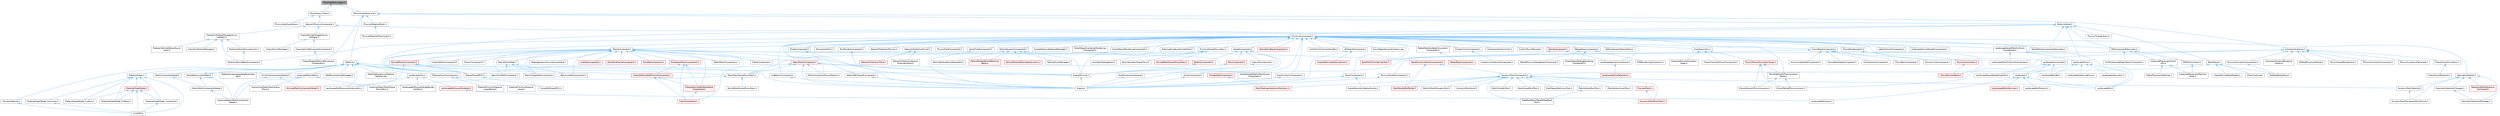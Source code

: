 digraph "PhysInterface_Chaos.h"
{
 // INTERACTIVE_SVG=YES
 // LATEX_PDF_SIZE
  bgcolor="transparent";
  edge [fontname=Helvetica,fontsize=10,labelfontname=Helvetica,labelfontsize=10];
  node [fontname=Helvetica,fontsize=10,shape=box,height=0.2,width=0.4];
  Node1 [id="Node000001",label="PhysInterface_Chaos.h",height=0.2,width=0.4,color="gray40", fillcolor="grey60", style="filled", fontcolor="black",tooltip=" "];
  Node1 -> Node2 [id="edge1_Node000001_Node000002",dir="back",color="steelblue1",style="solid",tooltip=" "];
  Node2 [id="Node000002",label="PhysScene_Chaos.h",height=0.2,width=0.4,color="grey40", fillcolor="white", style="filled",URL="$d7/dc5/PhysScene__Chaos_8h.html",tooltip=" "];
  Node2 -> Node3 [id="edge2_Node000002_Node000003",dir="back",color="steelblue1",style="solid",tooltip=" "];
  Node3 [id="Node000003",label="NetworkPhysicsComponent.h",height=0.2,width=0.4,color="grey40", fillcolor="white", style="filled",URL="$d5/dcb/NetworkPhysicsComponent_8h.html",tooltip=" "];
  Node3 -> Node4 [id="edge3_Node000003_Node000004",dir="back",color="steelblue1",style="solid",tooltip=" "];
  Node4 [id="Node000004",label="ChaosSimModuleManagerAsync\lCallback.h",height=0.2,width=0.4,color="grey40", fillcolor="white", style="filled",URL="$d7/dd0/ChaosSimModuleManagerAsyncCallback_8h.html",tooltip=" "];
  Node4 -> Node5 [id="edge4_Node000004_Node000005",dir="back",color="steelblue1",style="solid",tooltip=" "];
  Node5 [id="Node000005",label="ChaosSimModuleManager.h",height=0.2,width=0.4,color="grey40", fillcolor="white", style="filled",URL="$d7/dd1/ChaosSimModuleManager_8h.html",tooltip=" "];
  Node4 -> Node6 [id="edge5_Node000004_Node000006",dir="back",color="steelblue1",style="solid",tooltip=" "];
  Node6 [id="Node000006",label="ModularVehicleBaseComponent.h",height=0.2,width=0.4,color="grey40", fillcolor="white", style="filled",URL="$d3/dc7/ModularVehicleBaseComponent_8h.html",tooltip=" "];
  Node4 -> Node7 [id="edge6_Node000004_Node000007",dir="back",color="steelblue1",style="solid",tooltip=" "];
  Node7 [id="Node000007",label="ModularVehicleDefaultAsync\lInput.h",height=0.2,width=0.4,color="grey40", fillcolor="white", style="filled",URL="$d5/df8/ModularVehicleDefaultAsyncInput_8h.html",tooltip=" "];
  Node4 -> Node8 [id="edge7_Node000004_Node000008",dir="back",color="steelblue1",style="solid",tooltip=" "];
  Node8 [id="Node000008",label="ModularVehicleSimulationCU.h",height=0.2,width=0.4,color="grey40", fillcolor="white", style="filled",URL="$d8/d61/ModularVehicleSimulationCU_8h.html",tooltip=" "];
  Node8 -> Node6 [id="edge8_Node000008_Node000006",dir="back",color="steelblue1",style="solid",tooltip=" "];
  Node3 -> Node9 [id="edge9_Node000003_Node000009",dir="back",color="steelblue1",style="solid",tooltip=" "];
  Node9 [id="Node000009",label="ChaosVehicleManagerAsync\lCallback.h",height=0.2,width=0.4,color="grey40", fillcolor="white", style="filled",URL="$d4/dea/ChaosVehicleManagerAsyncCallback_8h.html",tooltip=" "];
  Node9 -> Node10 [id="edge10_Node000009_Node000010",dir="back",color="steelblue1",style="solid",tooltip=" "];
  Node10 [id="Node000010",label="ChaosVehicleManager.h",height=0.2,width=0.4,color="grey40", fillcolor="white", style="filled",URL="$d3/d70/ChaosVehicleManager_8h.html",tooltip=" "];
  Node9 -> Node11 [id="edge11_Node000009_Node000011",dir="back",color="steelblue1",style="solid",tooltip=" "];
  Node11 [id="Node000011",label="ChaosVehicleMovementComponent.h",height=0.2,width=0.4,color="grey40", fillcolor="white", style="filled",URL="$dc/dfc/ChaosVehicleMovementComponent_8h.html",tooltip=" "];
  Node11 -> Node12 [id="edge12_Node000011_Node000012",dir="back",color="steelblue1",style="solid",tooltip=" "];
  Node12 [id="Node000012",label="ChaosWheeledVehicleMovement\lComponent.h",height=0.2,width=0.4,color="grey40", fillcolor="white", style="filled",URL="$dc/d77/ChaosWheeledVehicleMovementComponent_8h.html",tooltip=" "];
  Node3 -> Node13 [id="edge13_Node000003_Node000013",dir="back",color="steelblue1",style="solid",tooltip=" "];
  Node13 [id="Node000013",label="MoverNetworkPhysicsLiaison\lBase.h",height=0.2,width=0.4,color="grey40", fillcolor="white", style="filled",URL="$d6/d54/MoverNetworkPhysicsLiaisonBase_8h.html",tooltip=" "];
  Node13 -> Node14 [id="edge14_Node000013_Node000014",dir="back",color="steelblue1",style="solid",tooltip=" "];
  Node14 [id="Node000014",label="MoverNetworkPhysicsLiaison.h",height=0.2,width=0.4,color="grey40", fillcolor="white", style="filled",URL="$d7/d6a/MoverNetworkPhysicsLiaison_8h.html",tooltip=" "];
  Node13 -> Node15 [id="edge15_Node000013_Node000015",dir="back",color="steelblue1",style="solid",tooltip=" "];
  Node15 [id="Node000015",label="MoverPathedPhysicsLiaison.h",height=0.2,width=0.4,color="grey40", fillcolor="white", style="filled",URL="$d8/d2d/MoverPathedPhysicsLiaison_8h.html",tooltip=" "];
  Node2 -> Node16 [id="edge16_Node000002_Node000016",dir="back",color="steelblue1",style="solid",tooltip=" "];
  Node16 [id="Node000016",label="PhysicsInterfaceScene.h",height=0.2,width=0.4,color="grey40", fillcolor="white", style="filled",URL="$d6/d76/PhysicsInterfaceScene_8h.html",tooltip=" "];
  Node1 -> Node17 [id="edge17_Node000001_Node000017",dir="back",color="steelblue1",style="solid",tooltip=" "];
  Node17 [id="Node000017",label="PhysicsInterfaceCore.h",height=0.2,width=0.4,color="grey40", fillcolor="white", style="filled",URL="$d7/d7e/PhysicsInterfaceCore_8h.html",tooltip=" "];
  Node17 -> Node18 [id="edge18_Node000017_Node000018",dir="back",color="steelblue1",style="solid",tooltip=" "];
  Node18 [id="Node000018",label="BodyInstance.h",height=0.2,width=0.4,color="grey40", fillcolor="white", style="filled",URL="$d3/d42/BodyInstance_8h.html",tooltip=" "];
  Node18 -> Node19 [id="edge19_Node000018_Node000019",dir="back",color="steelblue1",style="solid",tooltip=" "];
  Node19 [id="Node000019",label="BodySetup.h",height=0.2,width=0.4,color="grey40", fillcolor="white", style="filled",URL="$d8/d7b/BodySetup_8h.html",tooltip=" "];
  Node19 -> Node20 [id="edge20_Node000019_Node000020",dir="back",color="steelblue1",style="solid",tooltip=" "];
  Node20 [id="Node000020",label="ChaosCooking.h",height=0.2,width=0.4,color="grey40", fillcolor="white", style="filled",URL="$de/d88/ChaosCooking_8h.html",tooltip=" "];
  Node19 -> Node21 [id="edge21_Node000019_Node000021",dir="back",color="steelblue1",style="solid",tooltip=" "];
  Node21 [id="Node000021",label="ChaosDerivedDataReader.h",height=0.2,width=0.4,color="grey40", fillcolor="white", style="filled",URL="$de/d70/ChaosDerivedDataReader_8h.html",tooltip=" "];
  Node19 -> Node22 [id="edge22_Node000019_Node000022",dir="back",color="steelblue1",style="solid",tooltip=" "];
  Node22 [id="Node000022",label="DynamicMeshComponent.h",height=0.2,width=0.4,color="grey40", fillcolor="white", style="filled",URL="$d8/d66/DynamicMeshComponent_8h.html",tooltip=" "];
  Node22 -> Node23 [id="edge23_Node000022_Node000023",dir="back",color="steelblue1",style="solid",tooltip=" "];
  Node23 [id="Node000023",label="DataflowEditorWeightMapPaint\lTool.h",height=0.2,width=0.4,color="grey40", fillcolor="white", style="filled",URL="$db/d46/DataflowEditorWeightMapPaintTool_8h.html",tooltip=" "];
  Node22 -> Node24 [id="edge24_Node000022_Node000024",dir="back",color="steelblue1",style="solid",tooltip=" "];
  Node24 [id="Node000024",label="DeformMeshPolygonsTool.h",height=0.2,width=0.4,color="grey40", fillcolor="white", style="filled",URL="$db/d72/DeformMeshPolygonsTool_8h.html",tooltip=" "];
  Node22 -> Node25 [id="edge25_Node000022_Node000025",dir="back",color="steelblue1",style="solid",tooltip=" "];
  Node25 [id="Node000025",label="DynamicMeshActor.h",height=0.2,width=0.4,color="grey40", fillcolor="white", style="filled",URL="$d1/d71/DynamicMeshActor_8h.html",tooltip=" "];
  Node22 -> Node26 [id="edge26_Node000022_Node000026",dir="back",color="steelblue1",style="solid",tooltip=" "];
  Node26 [id="Node000026",label="DynamicMeshBrushTool.h",height=0.2,width=0.4,color="red", fillcolor="#FFF0F0", style="filled",URL="$da/d04/DynamicMeshBrushTool_8h.html",tooltip=" "];
  Node22 -> Node30 [id="edge27_Node000022_Node000030",dir="back",color="steelblue1",style="solid",tooltip=" "];
  Node30 [id="Node000030",label="DynamicMeshSelector.h",height=0.2,width=0.4,color="grey40", fillcolor="white", style="filled",URL="$dc/d01/DynamicMeshSelector_8h.html",tooltip=" "];
  Node30 -> Node31 [id="edge28_Node000030_Node000031",dir="back",color="steelblue1",style="solid",tooltip=" "];
  Node31 [id="Node000031",label="DynamicMeshPolygroupTransformer.h",height=0.2,width=0.4,color="grey40", fillcolor="white", style="filled",URL="$dc/db2/DynamicMeshPolygroupTransformer_8h.html",tooltip=" "];
  Node22 -> Node32 [id="edge29_Node000022_Node000032",dir="back",color="steelblue1",style="solid",tooltip=" "];
  Node32 [id="Node000032",label="EditUVIslandsTool.h",height=0.2,width=0.4,color="grey40", fillcolor="white", style="filled",URL="$d0/de4/EditUVIslandsTool_8h.html",tooltip=" "];
  Node22 -> Node33 [id="edge30_Node000022_Node000033",dir="back",color="steelblue1",style="solid",tooltip=" "];
  Node33 [id="Node000033",label="MeshGroupPaintTool.h",height=0.2,width=0.4,color="grey40", fillcolor="white", style="filled",URL="$dd/d04/MeshGroupPaintTool_8h.html",tooltip=" "];
  Node22 -> Node34 [id="edge31_Node000022_Node000034",dir="back",color="steelblue1",style="solid",tooltip=" "];
  Node34 [id="Node000034",label="MeshRenderBufferSet.h",height=0.2,width=0.4,color="red", fillcolor="#FFF0F0", style="filled",URL="$de/dc2/MeshRenderBufferSet_8h.html",tooltip=" "];
  Node22 -> Node36 [id="edge32_Node000022_Node000036",dir="back",color="steelblue1",style="solid",tooltip=" "];
  Node36 [id="Node000036",label="MeshSpaceDeformerTool.h",height=0.2,width=0.4,color="grey40", fillcolor="white", style="filled",URL="$d7/dc8/MeshSpaceDeformerTool_8h.html",tooltip=" "];
  Node22 -> Node37 [id="edge33_Node000022_Node000037",dir="back",color="steelblue1",style="solid",tooltip=" "];
  Node37 [id="Node000037",label="MeshTopologySelectionMechanic.h",height=0.2,width=0.4,color="red", fillcolor="#FFF0F0", style="filled",URL="$d5/d15/MeshTopologySelectionMechanic_8h.html",tooltip=" "];
  Node22 -> Node40 [id="edge34_Node000022_Node000040",dir="back",color="steelblue1",style="solid",tooltip=" "];
  Node40 [id="Node000040",label="MeshVertexPaintTool.h",height=0.2,width=0.4,color="grey40", fillcolor="white", style="filled",URL="$db/d74/MeshVertexPaintTool_8h.html",tooltip=" "];
  Node40 -> Node23 [id="edge35_Node000040_Node000023",dir="back",color="steelblue1",style="solid",tooltip=" "];
  Node22 -> Node41 [id="edge36_Node000022_Node000041",dir="back",color="steelblue1",style="solid",tooltip=" "];
  Node41 [id="Node000041",label="MeshVertexSculptTool.h",height=0.2,width=0.4,color="grey40", fillcolor="white", style="filled",URL="$dc/da6/MeshVertexSculptTool_8h.html",tooltip=" "];
  Node22 -> Node42 [id="edge37_Node000022_Node000042",dir="back",color="steelblue1",style="solid",tooltip=" "];
  Node42 [id="Node000042",label="PreviewMesh.h",height=0.2,width=0.4,color="red", fillcolor="#FFF0F0", style="filled",URL="$d6/d30/PreviewMesh_8h.html",tooltip=" "];
  Node42 -> Node26 [id="edge38_Node000042_Node000026",dir="back",color="steelblue1",style="solid",tooltip=" "];
  Node22 -> Node94 [id="edge39_Node000022_Node000094",dir="back",color="steelblue1",style="solid",tooltip=" "];
  Node94 [id="Node000094",label="SceneGeometrySpatialCache.h",height=0.2,width=0.4,color="grey40", fillcolor="white", style="filled",URL="$d6/d6f/SceneGeometrySpatialCache_8h.html",tooltip=" "];
  Node19 -> Node95 [id="edge40_Node000019_Node000095",dir="back",color="steelblue1",style="solid",tooltip=" "];
  Node95 [id="Node000095",label="SkeletalBodySetup.h",height=0.2,width=0.4,color="grey40", fillcolor="white", style="filled",URL="$dc/dbc/SkeletalBodySetup_8h.html",tooltip=" "];
  Node18 -> Node96 [id="edge41_Node000018_Node000096",dir="back",color="steelblue1",style="solid",tooltip=" "];
  Node96 [id="Node000096",label="EngineSharedPCH.h",height=0.2,width=0.4,color="grey40", fillcolor="white", style="filled",URL="$dc/dbb/EngineSharedPCH_8h.html",tooltip=" "];
  Node96 -> Node97 [id="edge42_Node000096_Node000097",dir="back",color="steelblue1",style="solid",tooltip=" "];
  Node97 [id="Node000097",label="UnrealEdSharedPCH.h",height=0.2,width=0.4,color="grey40", fillcolor="white", style="filled",URL="$d1/de6/UnrealEdSharedPCH_8h.html",tooltip=" "];
  Node18 -> Node98 [id="edge43_Node000018_Node000098",dir="back",color="steelblue1",style="solid",tooltip=" "];
  Node98 [id="Node000098",label="ISMComponentDescriptor.h",height=0.2,width=0.4,color="grey40", fillcolor="white", style="filled",URL="$dd/d82/ISMComponentDescriptor_8h.html",tooltip=" "];
  Node98 -> Node99 [id="edge44_Node000098_Node000099",dir="back",color="steelblue1",style="solid",tooltip=" "];
  Node99 [id="Node000099",label="HLODInstancedStaticMeshComponent.h",height=0.2,width=0.4,color="grey40", fillcolor="white", style="filled",URL="$dd/d88/HLODInstancedStaticMeshComponent_8h.html",tooltip=" "];
  Node98 -> Node100 [id="edge45_Node000098_Node000100",dir="back",color="steelblue1",style="solid",tooltip=" "];
  Node100 [id="Node000100",label="ISMPartitionActor.h",height=0.2,width=0.4,color="grey40", fillcolor="white", style="filled",URL="$d8/dac/ISMPartitionActor_8h.html",tooltip=" "];
  Node100 -> Node101 [id="edge46_Node000100_Node000101",dir="back",color="steelblue1",style="solid",tooltip=" "];
  Node101 [id="Node000101",label="InstancedPlacementPartition\lActor.h",height=0.2,width=0.4,color="grey40", fillcolor="white", style="filled",URL="$dd/d43/InstancedPlacementPartitionActor_8h.html",tooltip=" "];
  Node98 -> Node102 [id="edge47_Node000098_Node000102",dir="back",color="steelblue1",style="solid",tooltip=" "];
  Node102 [id="Node000102",label="InstancedPlacementClient\lInfo.h",height=0.2,width=0.4,color="grey40", fillcolor="white", style="filled",URL="$d0/d12/InstancedPlacementClientInfo_8h.html",tooltip=" "];
  Node102 -> Node103 [id="edge48_Node000102_Node000103",dir="back",color="steelblue1",style="solid",tooltip=" "];
  Node103 [id="Node000103",label="EditorPlacementSettings.h",height=0.2,width=0.4,color="grey40", fillcolor="white", style="filled",URL="$dd/daf/EditorPlacementSettings_8h.html",tooltip=" "];
  Node102 -> Node101 [id="edge49_Node000102_Node000101",dir="back",color="steelblue1",style="solid",tooltip=" "];
  Node18 -> Node104 [id="edge50_Node000018_Node000104",dir="back",color="steelblue1",style="solid",tooltip=" "];
  Node104 [id="Node000104",label="LandscapeProxy.h",height=0.2,width=0.4,color="grey40", fillcolor="white", style="filled",URL="$db/dae/LandscapeProxy_8h.html",tooltip=" "];
  Node104 -> Node105 [id="edge51_Node000104_Node000105",dir="back",color="steelblue1",style="solid",tooltip=" "];
  Node105 [id="Node000105",label="Landscape.h",height=0.2,width=0.4,color="grey40", fillcolor="white", style="filled",URL="$d5/dd6/Landscape_8h.html",tooltip=" "];
  Node105 -> Node106 [id="edge52_Node000105_Node000106",dir="back",color="steelblue1",style="solid",tooltip=" "];
  Node106 [id="Node000106",label="LandscapeEdit.h",height=0.2,width=0.4,color="grey40", fillcolor="white", style="filled",URL="$df/d61/LandscapeEdit_8h.html",tooltip=" "];
  Node105 -> Node107 [id="edge53_Node000105_Node000107",dir="back",color="steelblue1",style="solid",tooltip=" "];
  Node107 [id="Node000107",label="LandscapeEditLayer.h",height=0.2,width=0.4,color="grey40", fillcolor="white", style="filled",URL="$d2/d34/LandscapeEditLayer_8h.html",tooltip=" "];
  Node105 -> Node108 [id="edge54_Node000105_Node000108",dir="back",color="steelblue1",style="solid",tooltip=" "];
  Node108 [id="Node000108",label="LandscapeEditorServices.h",height=0.2,width=0.4,color="red", fillcolor="#FFF0F0", style="filled",URL="$d0/de9/LandscapeEditorServices_8h.html",tooltip=" "];
  Node105 -> Node110 [id="edge55_Node000105_Node000110",dir="back",color="steelblue1",style="solid",tooltip=" "];
  Node110 [id="Node000110",label="LandscapeNotification.h",height=0.2,width=0.4,color="grey40", fillcolor="white", style="filled",URL="$d7/de3/LandscapeNotification_8h.html",tooltip=" "];
  Node104 -> Node106 [id="edge56_Node000104_Node000106",dir="back",color="steelblue1",style="solid",tooltip=" "];
  Node104 -> Node111 [id="edge57_Node000104_Node000111",dir="back",color="steelblue1",style="solid",tooltip=" "];
  Node111 [id="Node000111",label="LandscapeRender.h",height=0.2,width=0.4,color="grey40", fillcolor="white", style="filled",URL="$df/d67/LandscapeRender_8h.html",tooltip=" "];
  Node104 -> Node112 [id="edge58_Node000104_Node000112",dir="back",color="steelblue1",style="solid",tooltip=" "];
  Node112 [id="Node000112",label="LandscapeStreamingProxy.h",height=0.2,width=0.4,color="grey40", fillcolor="white", style="filled",URL="$de/d5a/LandscapeStreamingProxy_8h.html",tooltip=" "];
  Node104 -> Node113 [id="edge59_Node000104_Node000113",dir="back",color="steelblue1",style="solid",tooltip=" "];
  Node113 [id="Node000113",label="LandscapeSubsystem.h",height=0.2,width=0.4,color="grey40", fillcolor="white", style="filled",URL="$d7/ddd/LandscapeSubsystem_8h.html",tooltip=" "];
  Node18 -> Node114 [id="edge60_Node000018_Node000114",dir="back",color="steelblue1",style="solid",tooltip=" "];
  Node114 [id="Node000114",label="PhysicsThreadLibrary.h",height=0.2,width=0.4,color="grey40", fillcolor="white", style="filled",URL="$dd/df6/PhysicsThreadLibrary_8h.html",tooltip=" "];
  Node18 -> Node115 [id="edge61_Node000018_Node000115",dir="back",color="steelblue1",style="solid",tooltip=" "];
  Node115 [id="Node000115",label="PrimitiveComponent.h",height=0.2,width=0.4,color="grey40", fillcolor="white", style="filled",URL="$df/d9f/PrimitiveComponent_8h.html",tooltip=" "];
  Node115 -> Node116 [id="edge62_Node000115_Node000116",dir="back",color="steelblue1",style="solid",tooltip=" "];
  Node116 [id="Node000116",label="ActorPrimitiveColorHandler.h",height=0.2,width=0.4,color="grey40", fillcolor="white", style="filled",URL="$d4/d72/ActorPrimitiveColorHandler_8h.html",tooltip=" "];
  Node115 -> Node117 [id="edge63_Node000115_Node000117",dir="back",color="steelblue1",style="solid",tooltip=" "];
  Node117 [id="Node000117",label="ArrowComponent.h",height=0.2,width=0.4,color="grey40", fillcolor="white", style="filled",URL="$db/d35/ArrowComponent_8h.html",tooltip=" "];
  Node117 -> Node118 [id="edge64_Node000117_Node000118",dir="back",color="steelblue1",style="solid",tooltip=" "];
  Node118 [id="Node000118",label="Engine.h",height=0.2,width=0.4,color="grey40", fillcolor="white", style="filled",URL="$d1/d34/Public_2Engine_8h.html",tooltip=" "];
  Node115 -> Node119 [id="edge65_Node000115_Node000119",dir="back",color="steelblue1",style="solid",tooltip=" "];
  Node119 [id="Node000119",label="AsyncRegisterLevelContext.cpp",height=0.2,width=0.4,color="grey40", fillcolor="white", style="filled",URL="$da/df8/AsyncRegisterLevelContext_8cpp.html",tooltip=" "];
  Node115 -> Node120 [id="edge66_Node000115_Node000120",dir="back",color="steelblue1",style="solid",tooltip=" "];
  Node120 [id="Node000120",label="BakedShallowWaterSimulation\lComponent.h",height=0.2,width=0.4,color="grey40", fillcolor="white", style="filled",URL="$d4/dbc/BakedShallowWaterSimulationComponent_8h.html",tooltip=" "];
  Node120 -> Node121 [id="edge67_Node000120_Node000121",dir="back",color="steelblue1",style="solid",tooltip=" "];
  Node121 [id="Node000121",label="WaterBodyComponent.h",height=0.2,width=0.4,color="red", fillcolor="#FFF0F0", style="filled",URL="$db/d59/WaterBodyComponent_8h.html",tooltip=" "];
  Node115 -> Node134 [id="edge68_Node000115_Node000134",dir="back",color="steelblue1",style="solid",tooltip=" "];
  Node134 [id="Node000134",label="BillboardComponent.h",height=0.2,width=0.4,color="grey40", fillcolor="white", style="filled",URL="$db/d72/BillboardComponent_8h.html",tooltip=" "];
  Node134 -> Node135 [id="edge69_Node000134_Node000135",dir="back",color="steelblue1",style="solid",tooltip=" "];
  Node135 [id="Node000135",label="ChaosDeformableSolverActor.h",height=0.2,width=0.4,color="red", fillcolor="#FFF0F0", style="filled",URL="$d2/de9/ChaosDeformableSolverActor_8h.html",tooltip=" "];
  Node134 -> Node118 [id="edge70_Node000134_Node000118",dir="back",color="steelblue1",style="solid",tooltip=" "];
  Node115 -> Node139 [id="edge71_Node000115_Node000139",dir="back",color="steelblue1",style="solid",tooltip=" "];
  Node139 [id="Node000139",label="BrushComponent.h",height=0.2,width=0.4,color="grey40", fillcolor="white", style="filled",URL="$d0/d9c/BrushComponent_8h.html",tooltip=" "];
  Node139 -> Node118 [id="edge72_Node000139_Node000118",dir="back",color="steelblue1",style="solid",tooltip=" "];
  Node139 -> Node94 [id="edge73_Node000139_Node000094",dir="back",color="steelblue1",style="solid",tooltip=" "];
  Node115 -> Node140 [id="edge74_Node000115_Node000140",dir="back",color="steelblue1",style="solid",tooltip=" "];
  Node140 [id="Node000140",label="ClusterUnionComponent.h",height=0.2,width=0.4,color="grey40", fillcolor="white", style="filled",URL="$d0/d16/ClusterUnionComponent_8h.html",tooltip=" "];
  Node140 -> Node141 [id="edge75_Node000140_Node000141",dir="back",color="steelblue1",style="solid",tooltip=" "];
  Node141 [id="Node000141",label="ClusterUnionVehicleComponent.h",height=0.2,width=0.4,color="grey40", fillcolor="white", style="filled",URL="$dd/deb/ClusterUnionVehicleComponent_8h.html",tooltip=" "];
  Node115 -> Node142 [id="edge76_Node000115_Node000142",dir="back",color="steelblue1",style="solid",tooltip=" "];
  Node142 [id="Node000142",label="ComponentCollisionUtil.h",height=0.2,width=0.4,color="grey40", fillcolor="white", style="filled",URL="$d9/d1c/ComponentCollisionUtil_8h.html",tooltip=" "];
  Node115 -> Node143 [id="edge77_Node000115_Node000143",dir="back",color="steelblue1",style="solid",tooltip=" "];
  Node143 [id="Node000143",label="CustomPhysXPayload.h",height=0.2,width=0.4,color="grey40", fillcolor="white", style="filled",URL="$d3/d90/CustomPhysXPayload_8h.html",tooltip=" "];
  Node115 -> Node144 [id="edge78_Node000115_Node000144",dir="back",color="steelblue1",style="solid",tooltip=" "];
  Node144 [id="Node000144",label="DebugDrawComponent.h",height=0.2,width=0.4,color="grey40", fillcolor="white", style="filled",URL="$d9/dae/DebugDrawComponent_8h.html",tooltip=" "];
  Node144 -> Node145 [id="edge79_Node000144_Node000145",dir="back",color="steelblue1",style="solid",tooltip=" "];
  Node145 [id="Node000145",label="EQSRenderingComponent.h",height=0.2,width=0.4,color="grey40", fillcolor="white", style="filled",URL="$df/d63/EQSRenderingComponent_8h.html",tooltip=" "];
  Node144 -> Node146 [id="edge80_Node000144_Node000146",dir="back",color="steelblue1",style="solid",tooltip=" "];
  Node146 [id="Node000146",label="PathedPhysicsDebugDrawComponent.h",height=0.2,width=0.4,color="grey40", fillcolor="white", style="filled",URL="$d9/dd8/PathedPhysicsDebugDrawComponent_8h.html",tooltip=" "];
  Node144 -> Node147 [id="edge81_Node000144_Node000147",dir="back",color="steelblue1",style="solid",tooltip=" "];
  Node147 [id="Node000147",label="SmartObjectDebugRendering\lComponent.h",height=0.2,width=0.4,color="grey40", fillcolor="white", style="filled",URL="$d2/db9/SmartObjectDebugRenderingComponent_8h.html",tooltip=" "];
  Node115 -> Node148 [id="edge82_Node000115_Node000148",dir="back",color="steelblue1",style="solid",tooltip=" "];
  Node148 [id="Node000148",label="DrawFrustumComponent.h",height=0.2,width=0.4,color="grey40", fillcolor="white", style="filled",URL="$db/d24/DrawFrustumComponent_8h.html",tooltip=" "];
  Node148 -> Node118 [id="edge83_Node000148_Node000118",dir="back",color="steelblue1",style="solid",tooltip=" "];
  Node115 -> Node149 [id="edge84_Node000115_Node000149",dir="back",color="steelblue1",style="solid",tooltip=" "];
  Node149 [id="Node000149",label="EditorComponentSourceFactory.h",height=0.2,width=0.4,color="grey40", fillcolor="white", style="filled",URL="$d4/d35/EditorComponentSourceFactory_8h.html",tooltip=" "];
  Node115 -> Node150 [id="edge85_Node000115_Node000150",dir="back",color="steelblue1",style="solid",tooltip=" "];
  Node150 [id="Node000150",label="EditorViewportSelectability.h",height=0.2,width=0.4,color="grey40", fillcolor="white", style="filled",URL="$d0/da6/EditorViewportSelectability_8h.html",tooltip=" "];
  Node115 -> Node151 [id="edge86_Node000115_Node000151",dir="back",color="steelblue1",style="solid",tooltip=" "];
  Node151 [id="Node000151",label="EngineMinimal.h",height=0.2,width=0.4,color="grey40", fillcolor="white", style="filled",URL="$d0/d2c/EngineMinimal_8h.html",tooltip=" "];
  Node151 -> Node118 [id="edge87_Node000151_Node000118",dir="back",color="steelblue1",style="solid",tooltip=" "];
  Node115 -> Node96 [id="edge88_Node000115_Node000096",dir="back",color="steelblue1",style="solid",tooltip=" "];
  Node115 -> Node152 [id="edge89_Node000115_Node000152",dir="back",color="steelblue1",style="solid",tooltip=" "];
  Node152 [id="Node000152",label="FloorQueryUtils.h",height=0.2,width=0.4,color="grey40", fillcolor="white", style="filled",URL="$df/d2a/FloorQueryUtils_8h.html",tooltip=" "];
  Node152 -> Node153 [id="edge90_Node000152_Node000153",dir="back",color="steelblue1",style="solid",tooltip=" "];
  Node153 [id="Node000153",label="ChaosCharacterMoverComponent.h",height=0.2,width=0.4,color="grey40", fillcolor="white", style="filled",URL="$d5/dd2/ChaosCharacterMoverComponent_8h.html",tooltip=" "];
  Node152 -> Node154 [id="edge91_Node000152_Node000154",dir="back",color="steelblue1",style="solid",tooltip=" "];
  Node154 [id="Node000154",label="CharacterMoverSimulation\lTypes.h",height=0.2,width=0.4,color="grey40", fillcolor="white", style="filled",URL="$df/dcc/CharacterMoverSimulationTypes_8h.html",tooltip=" "];
  Node152 -> Node155 [id="edge92_Node000152_Node000155",dir="back",color="steelblue1",style="solid",tooltip=" "];
  Node155 [id="Node000155",label="PhysicsMoverSimulationTypes.h",height=0.2,width=0.4,color="red", fillcolor="#FFF0F0", style="filled",URL="$d1/d2f/PhysicsMoverSimulationTypes_8h.html",tooltip=" "];
  Node155 -> Node14 [id="edge93_Node000155_Node000014",dir="back",color="steelblue1",style="solid",tooltip=" "];
  Node155 -> Node13 [id="edge94_Node000155_Node000013",dir="back",color="steelblue1",style="solid",tooltip=" "];
  Node155 -> Node15 [id="edge95_Node000155_Node000015",dir="back",color="steelblue1",style="solid",tooltip=" "];
  Node115 -> Node162 [id="edge96_Node000115_Node000162",dir="back",color="steelblue1",style="solid",tooltip=" "];
  Node162 [id="Node000162",label="GeometrySelector.h",height=0.2,width=0.4,color="grey40", fillcolor="white", style="filled",URL="$d5/d67/GeometrySelector_8h.html",tooltip=" "];
  Node162 -> Node31 [id="edge97_Node000162_Node000031",dir="back",color="steelblue1",style="solid",tooltip=" "];
  Node162 -> Node30 [id="edge98_Node000162_Node000030",dir="back",color="steelblue1",style="solid",tooltip=" "];
  Node162 -> Node163 [id="edge99_Node000162_Node000163",dir="back",color="steelblue1",style="solid",tooltip=" "];
  Node163 [id="Node000163",label="GeometrySelectionChanges.h",height=0.2,width=0.4,color="grey40", fillcolor="white", style="filled",URL="$d2/d21/GeometrySelectionChanges_8h.html",tooltip=" "];
  Node163 -> Node164 [id="edge100_Node000163_Node000164",dir="back",color="steelblue1",style="solid",tooltip=" "];
  Node164 [id="Node000164",label="GeometrySelectionManager.h",height=0.2,width=0.4,color="grey40", fillcolor="white", style="filled",URL="$d9/d43/GeometrySelectionManager_8h.html",tooltip=" "];
  Node162 -> Node164 [id="edge101_Node000162_Node000164",dir="back",color="steelblue1",style="solid",tooltip=" "];
  Node162 -> Node165 [id="edge102_Node000162_Node000165",dir="back",color="steelblue1",style="solid",tooltip=" "];
  Node165 [id="Node000165",label="SelectionEditInteractive\lCommand.h",height=0.2,width=0.4,color="red", fillcolor="#FFF0F0", style="filled",URL="$d8/db5/SelectionEditInteractiveCommand_8h.html",tooltip=" "];
  Node115 -> Node170 [id="edge103_Node000115_Node000170",dir="back",color="steelblue1",style="solid",tooltip=" "];
  Node170 [id="Node000170",label="GizmoBaseComponent.h",height=0.2,width=0.4,color="grey40", fillcolor="white", style="filled",URL="$db/dfd/GizmoBaseComponent_8h.html",tooltip=" "];
  Node170 -> Node171 [id="edge104_Node000170_Node000171",dir="back",color="steelblue1",style="solid",tooltip=" "];
  Node171 [id="Node000171",label="GizmoArrowComponent.h",height=0.2,width=0.4,color="grey40", fillcolor="white", style="filled",URL="$d9/df9/GizmoArrowComponent_8h.html",tooltip=" "];
  Node170 -> Node172 [id="edge105_Node000170_Node000172",dir="back",color="steelblue1",style="solid",tooltip=" "];
  Node172 [id="Node000172",label="GizmoBoxComponent.h",height=0.2,width=0.4,color="grey40", fillcolor="white", style="filled",URL="$d4/d84/GizmoBoxComponent_8h.html",tooltip=" "];
  Node170 -> Node173 [id="edge106_Node000170_Node000173",dir="back",color="steelblue1",style="solid",tooltip=" "];
  Node173 [id="Node000173",label="GizmoCircleComponent.h",height=0.2,width=0.4,color="grey40", fillcolor="white", style="filled",URL="$d3/d78/GizmoCircleComponent_8h.html",tooltip=" "];
  Node170 -> Node174 [id="edge107_Node000170_Node000174",dir="back",color="steelblue1",style="solid",tooltip=" "];
  Node174 [id="Node000174",label="GizmoLineHandleComponent.h",height=0.2,width=0.4,color="grey40", fillcolor="white", style="filled",URL="$d3/d98/GizmoLineHandleComponent_8h.html",tooltip=" "];
  Node170 -> Node175 [id="edge108_Node000170_Node000175",dir="back",color="steelblue1",style="solid",tooltip=" "];
  Node175 [id="Node000175",label="GizmoRectangleComponent.h",height=0.2,width=0.4,color="grey40", fillcolor="white", style="filled",URL="$d9/ded/GizmoRectangleComponent_8h.html",tooltip=" "];
  Node170 -> Node176 [id="edge109_Node000170_Node000176",dir="back",color="steelblue1",style="solid",tooltip=" "];
  Node176 [id="Node000176",label="ViewAdjustedStaticMeshGizmo\lComponent.h",height=0.2,width=0.4,color="grey40", fillcolor="white", style="filled",URL="$d3/d99/ViewAdjustedStaticMeshGizmoComponent_8h.html",tooltip=" "];
  Node115 -> Node177 [id="edge110_Node000115_Node000177",dir="back",color="steelblue1",style="solid",tooltip=" "];
  Node177 [id="Node000177",label="GizmoRenderingUtil.h",height=0.2,width=0.4,color="grey40", fillcolor="white", style="filled",URL="$d0/d40/GizmoRenderingUtil_8h.html",tooltip=" "];
  Node177 -> Node178 [id="edge111_Node000177_Node000178",dir="back",color="steelblue1",style="solid",tooltip=" "];
  Node178 [id="Node000178",label="GizmoElementBase.h",height=0.2,width=0.4,color="red", fillcolor="#FFF0F0", style="filled",URL="$d5/d19/GizmoElementBase_8h.html",tooltip=" "];
  Node177 -> Node194 [id="edge112_Node000177_Node000194",dir="back",color="steelblue1",style="solid",tooltip=" "];
  Node194 [id="Node000194",label="GizmoViewContext.h",height=0.2,width=0.4,color="red", fillcolor="#FFF0F0", style="filled",URL="$dd/d1a/GizmoViewContext_8h.html",tooltip=" "];
  Node194 -> Node178 [id="edge113_Node000194_Node000178",dir="back",color="steelblue1",style="solid",tooltip=" "];
  Node115 -> Node98 [id="edge114_Node000115_Node000098",dir="back",color="steelblue1",style="solid",tooltip=" "];
  Node115 -> Node196 [id="edge115_Node000115_Node000196",dir="back",color="steelblue1",style="solid",tooltip=" "];
  Node196 [id="Node000196",label="LakeCollisionComponent.h",height=0.2,width=0.4,color="grey40", fillcolor="white", style="filled",URL="$d6/d05/LakeCollisionComponent_8h.html",tooltip=" "];
  Node115 -> Node197 [id="edge116_Node000115_Node000197",dir="back",color="steelblue1",style="solid",tooltip=" "];
  Node197 [id="Node000197",label="LandscapeComponent.h",height=0.2,width=0.4,color="grey40", fillcolor="white", style="filled",URL="$d4/dba/LandscapeComponent_8h.html",tooltip=" "];
  Node197 -> Node105 [id="edge117_Node000197_Node000105",dir="back",color="steelblue1",style="solid",tooltip=" "];
  Node197 -> Node106 [id="edge118_Node000197_Node000106",dir="back",color="steelblue1",style="solid",tooltip=" "];
  Node197 -> Node198 [id="edge119_Node000197_Node000198",dir="back",color="steelblue1",style="solid",tooltip=" "];
  Node198 [id="Node000198",label="LandscapeGrassWeightExporter.h",height=0.2,width=0.4,color="grey40", fillcolor="white", style="filled",URL="$de/d64/LandscapeGrassWeightExporter_8h.html",tooltip=" "];
  Node197 -> Node111 [id="edge120_Node000197_Node000111",dir="back",color="steelblue1",style="solid",tooltip=" "];
  Node115 -> Node199 [id="edge121_Node000115_Node000199",dir="back",color="steelblue1",style="solid",tooltip=" "];
  Node199 [id="Node000199",label="LandscapeGizmoRenderComponent.h",height=0.2,width=0.4,color="grey40", fillcolor="white", style="filled",URL="$d0/d84/LandscapeGizmoRenderComponent_8h.html",tooltip=" "];
  Node115 -> Node200 [id="edge122_Node000115_Node000200",dir="back",color="steelblue1",style="solid",tooltip=" "];
  Node200 [id="Node000200",label="LandscapeHeightfieldCollision\lComponent.h",height=0.2,width=0.4,color="grey40", fillcolor="white", style="filled",URL="$d2/d06/LandscapeHeightfieldCollisionComponent_8h.html",tooltip=" "];
  Node200 -> Node106 [id="edge123_Node000200_Node000106",dir="back",color="steelblue1",style="solid",tooltip=" "];
  Node200 -> Node201 [id="edge124_Node000200_Node000201",dir="back",color="steelblue1",style="solid",tooltip=" "];
  Node201 [id="Node000201",label="LandscapeMeshCollisionComponent.h",height=0.2,width=0.4,color="grey40", fillcolor="white", style="filled",URL="$d0/dab/LandscapeMeshCollisionComponent_8h.html",tooltip=" "];
  Node200 -> Node104 [id="edge125_Node000200_Node000104",dir="back",color="steelblue1",style="solid",tooltip=" "];
  Node115 -> Node202 [id="edge126_Node000115_Node000202",dir="back",color="steelblue1",style="solid",tooltip=" "];
  Node202 [id="Node000202",label="LandscapeSplinesComponent.h",height=0.2,width=0.4,color="grey40", fillcolor="white", style="filled",URL="$d4/d7e/LandscapeSplinesComponent_8h.html",tooltip=" "];
  Node202 -> Node203 [id="edge127_Node000202_Node000203",dir="back",color="steelblue1",style="solid",tooltip=" "];
  Node203 [id="Node000203",label="LandscapeSplineSegment.h",height=0.2,width=0.4,color="red", fillcolor="#FFF0F0", style="filled",URL="$d4/d8d/LandscapeSplineSegment_8h.html",tooltip=" "];
  Node115 -> Node205 [id="edge128_Node000115_Node000205",dir="back",color="steelblue1",style="solid",tooltip=" "];
  Node205 [id="Node000205",label="LineBatchComponent.h",height=0.2,width=0.4,color="grey40", fillcolor="white", style="filled",URL="$d4/dd8/LineBatchComponent_8h.html",tooltip=" "];
  Node205 -> Node118 [id="edge129_Node000205_Node000118",dir="back",color="steelblue1",style="solid",tooltip=" "];
  Node115 -> Node206 [id="edge130_Node000115_Node000206",dir="back",color="steelblue1",style="solid",tooltip=" "];
  Node206 [id="Node000206",label="MaterialBillboardComponent.h",height=0.2,width=0.4,color="grey40", fillcolor="white", style="filled",URL="$d0/d98/MaterialBillboardComponent_8h.html",tooltip=" "];
  Node206 -> Node118 [id="edge131_Node000206_Node000118",dir="back",color="steelblue1",style="solid",tooltip=" "];
  Node115 -> Node207 [id="edge132_Node000115_Node000207",dir="back",color="steelblue1",style="solid",tooltip=" "];
  Node207 [id="Node000207",label="MeshComponent.h",height=0.2,width=0.4,color="grey40", fillcolor="white", style="filled",URL="$dd/d57/MeshComponent_8h.html",tooltip=" "];
  Node207 -> Node208 [id="edge133_Node000207_Node000208",dir="back",color="steelblue1",style="solid",tooltip=" "];
  Node208 [id="Node000208",label="BaseDynamicMeshComponent.h",height=0.2,width=0.4,color="red", fillcolor="#FFF0F0", style="filled",URL="$d3/df4/BaseDynamicMeshComponent_8h.html",tooltip=" "];
  Node208 -> Node22 [id="edge134_Node000208_Node000022",dir="back",color="steelblue1",style="solid",tooltip=" "];
  Node208 -> Node34 [id="edge135_Node000208_Node000034",dir="back",color="steelblue1",style="solid",tooltip=" "];
  Node207 -> Node226 [id="edge136_Node000207_Node000226",dir="back",color="steelblue1",style="solid",tooltip=" "];
  Node226 [id="Node000226",label="BasicElementSet.h",height=0.2,width=0.4,color="grey40", fillcolor="white", style="filled",URL="$de/d31/BasicElementSet_8h.html",tooltip=" "];
  Node226 -> Node227 [id="edge137_Node000226_Node000227",dir="back",color="steelblue1",style="solid",tooltip=" "];
  Node227 [id="Node000227",label="BasicLineSetComponent.h",height=0.2,width=0.4,color="grey40", fillcolor="white", style="filled",URL="$da/d78/BasicLineSetComponent_8h.html",tooltip=" "];
  Node226 -> Node228 [id="edge138_Node000226_Node000228",dir="back",color="steelblue1",style="solid",tooltip=" "];
  Node228 [id="Node000228",label="BasicPointSetComponent.h",height=0.2,width=0.4,color="grey40", fillcolor="white", style="filled",URL="$d4/d5f/BasicPointSetComponent_8h.html",tooltip=" "];
  Node226 -> Node229 [id="edge139_Node000226_Node000229",dir="back",color="steelblue1",style="solid",tooltip=" "];
  Node229 [id="Node000229",label="BasicTriangleSetComponent.h",height=0.2,width=0.4,color="grey40", fillcolor="white", style="filled",URL="$d0/d56/BasicTriangleSetComponent_8h.html",tooltip=" "];
  Node207 -> Node227 [id="edge140_Node000207_Node000227",dir="back",color="steelblue1",style="solid",tooltip=" "];
  Node207 -> Node228 [id="edge141_Node000207_Node000228",dir="back",color="steelblue1",style="solid",tooltip=" "];
  Node207 -> Node229 [id="edge142_Node000207_Node000229",dir="back",color="steelblue1",style="solid",tooltip=" "];
  Node207 -> Node230 [id="edge143_Node000207_Node000230",dir="back",color="steelblue1",style="solid",tooltip=" "];
  Node230 [id="Node000230",label="CableComponent.h",height=0.2,width=0.4,color="grey40", fillcolor="white", style="filled",URL="$d4/dd5/CableComponent_8h.html",tooltip=" "];
  Node207 -> Node231 [id="edge144_Node000207_Node000231",dir="back",color="steelblue1",style="solid",tooltip=" "];
  Node231 [id="Node000231",label="ChaosDeformablePhysicsComponent.h",height=0.2,width=0.4,color="red", fillcolor="#FFF0F0", style="filled",URL="$d3/da9/ChaosDeformablePhysicsComponent_8h.html",tooltip=" "];
  Node231 -> Node235 [id="edge145_Node000231_Node000235",dir="back",color="steelblue1",style="solid",tooltip=" "];
  Node235 [id="Node000235",label="ChaosDeformableTetrahedral\lComponent.h",height=0.2,width=0.4,color="red", fillcolor="#FFF0F0", style="filled",URL="$d3/db3/ChaosDeformableTetrahedralComponent_8h.html",tooltip=" "];
  Node235 -> Node237 [id="edge146_Node000235_Node000237",dir="back",color="steelblue1",style="solid",tooltip=" "];
  Node237 [id="Node000237",label="FleshComponent.h",height=0.2,width=0.4,color="red", fillcolor="#FFF0F0", style="filled",URL="$d0/d29/FleshComponent_8h.html",tooltip=" "];
  Node231 -> Node237 [id="edge147_Node000231_Node000237",dir="back",color="steelblue1",style="solid",tooltip=" "];
  Node207 -> Node235 [id="edge148_Node000207_Node000235",dir="back",color="steelblue1",style="solid",tooltip=" "];
  Node207 -> Node239 [id="edge149_Node000207_Node000239",dir="back",color="steelblue1",style="solid",tooltip=" "];
  Node239 [id="Node000239",label="CustomMeshComponent.h",height=0.2,width=0.4,color="grey40", fillcolor="white", style="filled",URL="$de/d34/CustomMeshComponent_8h.html",tooltip=" "];
  Node207 -> Node151 [id="edge150_Node000207_Node000151",dir="back",color="steelblue1",style="solid",tooltip=" "];
  Node207 -> Node96 [id="edge151_Node000207_Node000096",dir="back",color="steelblue1",style="solid",tooltip=" "];
  Node207 -> Node237 [id="edge152_Node000207_Node000237",dir="back",color="steelblue1",style="solid",tooltip=" "];
  Node207 -> Node240 [id="edge153_Node000207_Node000240",dir="back",color="steelblue1",style="solid",tooltip=" "];
  Node240 [id="Node000240",label="GroomComponent.h",height=0.2,width=0.4,color="grey40", fillcolor="white", style="filled",URL="$de/d2e/GroomComponent_8h.html",tooltip=" "];
  Node207 -> Node241 [id="edge154_Node000207_Node000241",dir="back",color="steelblue1",style="solid",tooltip=" "];
  Node241 [id="Node000241",label="HeterogeneousVolumeComponent.h",height=0.2,width=0.4,color="grey40", fillcolor="white", style="filled",URL="$d6/daf/HeterogeneousVolumeComponent_8h.html",tooltip=" "];
  Node207 -> Node242 [id="edge155_Node000207_Node000242",dir="back",color="steelblue1",style="solid",tooltip=" "];
  Node242 [id="Node000242",label="LineSetComponent.h",height=0.2,width=0.4,color="red", fillcolor="#FFF0F0", style="filled",URL="$d7/d6b/LineSetComponent_8h.html",tooltip=" "];
  Node207 -> Node245 [id="edge156_Node000207_Node000245",dir="back",color="steelblue1",style="solid",tooltip=" "];
  Node245 [id="Node000245",label="MeshWireframeComponent.h",height=0.2,width=0.4,color="red", fillcolor="#FFF0F0", style="filled",URL="$d7/d66/MeshWireframeComponent_8h.html",tooltip=" "];
  Node207 -> Node246 [id="edge157_Node000207_Node000246",dir="back",color="steelblue1",style="solid",tooltip=" "];
  Node246 [id="Node000246",label="PointSetComponent.h",height=0.2,width=0.4,color="red", fillcolor="#FFF0F0", style="filled",URL="$d8/d54/PointSetComponent_8h.html",tooltip=" "];
  Node207 -> Node247 [id="edge158_Node000207_Node000247",dir="back",color="steelblue1",style="solid",tooltip=" "];
  Node247 [id="Node000247",label="ProceduralMeshComponent.h",height=0.2,width=0.4,color="red", fillcolor="#FFF0F0", style="filled",URL="$d5/d29/ProceduralMeshComponent_8h.html",tooltip=" "];
  Node247 -> Node231 [id="edge159_Node000247_Node000231",dir="back",color="steelblue1",style="solid",tooltip=" "];
  Node247 -> Node235 [id="edge160_Node000247_Node000235",dir="back",color="steelblue1",style="solid",tooltip=" "];
  Node247 -> Node237 [id="edge161_Node000247_Node000237",dir="back",color="steelblue1",style="solid",tooltip=" "];
  Node207 -> Node249 [id="edge162_Node000207_Node000249",dir="back",color="steelblue1",style="solid",tooltip=" "];
  Node249 [id="Node000249",label="SkinnedMeshComponent.h",height=0.2,width=0.4,color="red", fillcolor="#FFF0F0", style="filled",URL="$da/d62/SkinnedMeshComponent_8h.html",tooltip=" "];
  Node249 -> Node118 [id="edge163_Node000249_Node000118",dir="back",color="steelblue1",style="solid",tooltip=" "];
  Node249 -> Node96 [id="edge164_Node000249_Node000096",dir="back",color="steelblue1",style="solid",tooltip=" "];
  Node249 -> Node325 [id="edge165_Node000249_Node000325",dir="back",color="steelblue1",style="solid",tooltip=" "];
  Node325 [id="Node000325",label="SkinnedMeshComponentHelper.h",height=0.2,width=0.4,color="red", fillcolor="#FFF0F0", style="filled",URL="$db/d81/SkinnedMeshComponentHelper_8h.html",tooltip=" "];
  Node207 -> Node326 [id="edge166_Node000207_Node000326",dir="back",color="steelblue1",style="solid",tooltip=" "];
  Node326 [id="Node000326",label="StaticMeshComponent.h",height=0.2,width=0.4,color="red", fillcolor="#FFF0F0", style="filled",URL="$da/daf/StaticMeshComponent_8h.html",tooltip=" "];
  Node326 -> Node149 [id="edge167_Node000326_Node000149",dir="back",color="steelblue1",style="solid",tooltip=" "];
  Node326 -> Node118 [id="edge168_Node000326_Node000118",dir="back",color="steelblue1",style="solid",tooltip=" "];
  Node326 -> Node151 [id="edge169_Node000326_Node000151",dir="back",color="steelblue1",style="solid",tooltip=" "];
  Node326 -> Node96 [id="edge170_Node000326_Node000096",dir="back",color="steelblue1",style="solid",tooltip=" "];
  Node326 -> Node380 [id="edge171_Node000326_Node000380",dir="back",color="steelblue1",style="solid",tooltip=" "];
  Node380 [id="Node000380",label="StaticMeshSceneProxyDesc.h",height=0.2,width=0.4,color="grey40", fillcolor="white", style="filled",URL="$d0/d31/StaticMeshSceneProxyDesc_8h.html",tooltip=" "];
  Node380 -> Node351 [id="edge172_Node000380_Node000351",dir="back",color="steelblue1",style="solid",tooltip=" "];
  Node351 [id="Node000351",label="InstancedStaticMeshScene\lProxyDesc.h",height=0.2,width=0.4,color="grey40", fillcolor="white", style="filled",URL="$db/dcf/InstancedStaticMeshSceneProxyDesc_8h.html",tooltip=" "];
  Node380 -> Node360 [id="edge173_Node000380_Node000360",dir="back",color="steelblue1",style="solid",tooltip=" "];
  Node360 [id="Node000360",label="SplineMeshSceneProxyDesc.h",height=0.2,width=0.4,color="grey40", fillcolor="white", style="filled",URL="$db/d1b/SplineMeshSceneProxyDesc_8h.html",tooltip=" "];
  Node326 -> Node176 [id="edge174_Node000326_Node000176",dir="back",color="steelblue1",style="solid",tooltip=" "];
  Node207 -> Node382 [id="edge175_Node000207_Node000382",dir="back",color="steelblue1",style="solid",tooltip=" "];
  Node382 [id="Node000382",label="TriangleSetComponent.h",height=0.2,width=0.4,color="red", fillcolor="#FFF0F0", style="filled",URL="$d0/d95/TriangleSetComponent_8h.html",tooltip=" "];
  Node382 -> Node37 [id="edge176_Node000382_Node000037",dir="back",color="steelblue1",style="solid",tooltip=" "];
  Node207 -> Node383 [id="edge177_Node000207_Node000383",dir="back",color="steelblue1",style="solid",tooltip=" "];
  Node383 [id="Node000383",label="WaterMeshComponent.h",height=0.2,width=0.4,color="grey40", fillcolor="white", style="filled",URL="$d0/dd9/WaterMeshComponent_8h.html",tooltip=" "];
  Node115 -> Node384 [id="edge178_Node000115_Node000384",dir="back",color="steelblue1",style="solid",tooltip=" "];
  Node384 [id="Node000384",label="ModelComponent.h",height=0.2,width=0.4,color="grey40", fillcolor="white", style="filled",URL="$d9/d34/ModelComponent_8h.html",tooltip=" "];
  Node384 -> Node118 [id="edge179_Node000384_Node000118",dir="back",color="steelblue1",style="solid",tooltip=" "];
  Node115 -> Node6 [id="edge180_Node000115_Node000006",dir="back",color="steelblue1",style="solid",tooltip=" "];
  Node115 -> Node385 [id="edge181_Node000115_Node000385",dir="back",color="steelblue1",style="solid",tooltip=" "];
  Node385 [id="Node000385",label="MovementUtils.h",height=0.2,width=0.4,color="grey40", fillcolor="white", style="filled",URL="$d0/d54/MovementUtils_8h.html",tooltip=" "];
  Node115 -> Node386 [id="edge182_Node000115_Node000386",dir="back",color="steelblue1",style="solid",tooltip=" "];
  Node386 [id="Node000386",label="NetworkPredictionDriver.h",height=0.2,width=0.4,color="grey40", fillcolor="white", style="filled",URL="$d4/db2/NetworkPredictionDriver_8h.html",tooltip=" "];
  Node386 -> Node387 [id="edge183_Node000386_Node000387",dir="back",color="steelblue1",style="solid",tooltip=" "];
  Node387 [id="Node000387",label="NetworkPredictionGeneric\lKinematicActor.h",height=0.2,width=0.4,color="grey40", fillcolor="white", style="filled",URL="$db/d93/NetworkPredictionGenericKinematicActor_8h.html",tooltip=" "];
  Node386 -> Node388 [id="edge184_Node000386_Node000388",dir="back",color="steelblue1",style="solid",tooltip=" "];
  Node388 [id="Node000388",label="NetworkPredictionTrace.h",height=0.2,width=0.4,color="red", fillcolor="#FFF0F0", style="filled",URL="$d6/d68/NetworkPredictionTrace_8h.html",tooltip=" "];
  Node115 -> Node393 [id="edge185_Node000115_Node000393",dir="back",color="steelblue1",style="solid",tooltip=" "];
  Node393 [id="Node000393",label="NetworkPredictionPhysics.h",height=0.2,width=0.4,color="grey40", fillcolor="white", style="filled",URL="$d8/dee/NetworkPredictionPhysics_8h.html",tooltip=" "];
  Node115 -> Node394 [id="edge186_Node000115_Node000394",dir="back",color="steelblue1",style="solid",tooltip=" "];
  Node394 [id="Node000394",label="ParticleSystemComponent.h",height=0.2,width=0.4,color="grey40", fillcolor="white", style="filled",URL="$d4/d17/ParticleSystemComponent_8h.html",tooltip=" "];
  Node394 -> Node151 [id="edge187_Node000394_Node000151",dir="back",color="steelblue1",style="solid",tooltip=" "];
  Node394 -> Node395 [id="edge188_Node000394_Node000395",dir="back",color="steelblue1",style="solid",tooltip=" "];
  Node395 [id="Node000395",label="ParticleEventManager.h",height=0.2,width=0.4,color="grey40", fillcolor="white", style="filled",URL="$dc/df9/ParticleEventManager_8h.html",tooltip=" "];
  Node394 -> Node396 [id="edge189_Node000394_Node000396",dir="back",color="steelblue1",style="solid",tooltip=" "];
  Node396 [id="Node000396",label="ParticleModuleEventGenerator.h",height=0.2,width=0.4,color="grey40", fillcolor="white", style="filled",URL="$dd/df1/ParticleModuleEventGenerator_8h.html",tooltip=" "];
  Node394 -> Node397 [id="edge190_Node000394_Node000397",dir="back",color="steelblue1",style="solid",tooltip=" "];
  Node397 [id="Node000397",label="ParticleModuleEventReceiver\lBase.h",height=0.2,width=0.4,color="red", fillcolor="#FFF0F0", style="filled",URL="$d2/d65/ParticleModuleEventReceiverBase_8h.html",tooltip=" "];
  Node394 -> Node400 [id="edge191_Node000394_Node000400",dir="back",color="steelblue1",style="solid",tooltip=" "];
  Node400 [id="Node000400",label="ParticleModuleParameterDynamic.h",height=0.2,width=0.4,color="red", fillcolor="#FFF0F0", style="filled",URL="$d3/d04/ParticleModuleParameterDynamic_8h.html",tooltip=" "];
  Node115 -> Node402 [id="edge192_Node000115_Node000402",dir="back",color="steelblue1",style="solid",tooltip=" "];
  Node402 [id="Node000402",label="PhysicsFieldComponent.h",height=0.2,width=0.4,color="grey40", fillcolor="white", style="filled",URL="$dd/d76/PhysicsFieldComponent_8h.html",tooltip=" "];
  Node115 -> Node403 [id="edge193_Node000115_Node000403",dir="back",color="steelblue1",style="solid",tooltip=" "];
  Node403 [id="Node000403",label="PrimitiveSceneProxyDesc.h",height=0.2,width=0.4,color="grey40", fillcolor="white", style="filled",URL="$d8/d20/PrimitiveSceneProxyDesc_8h.html",tooltip=" "];
  Node403 -> Node404 [id="edge194_Node000403_Node000404",dir="back",color="steelblue1",style="solid",tooltip=" "];
  Node404 [id="Node000404",label="AnimNextDebugDraw.h",height=0.2,width=0.4,color="grey40", fillcolor="white", style="filled",URL="$dd/de1/AnimNextDebugDraw_8h.html",tooltip=" "];
  Node403 -> Node405 [id="edge195_Node000403_Node000405",dir="back",color="steelblue1",style="solid",tooltip=" "];
  Node405 [id="Node000405",label="ParticleSystemSceneProxy.h",height=0.2,width=0.4,color="grey40", fillcolor="white", style="filled",URL="$dd/d25/ParticleSystemSceneProxy_8h.html",tooltip=" "];
  Node403 -> Node406 [id="edge196_Node000403_Node000406",dir="back",color="steelblue1",style="solid",tooltip=" "];
  Node406 [id="Node000406",label="SkinnedMeshSceneProxyDesc.h",height=0.2,width=0.4,color="red", fillcolor="#FFF0F0", style="filled",URL="$dd/d6b/SkinnedMeshSceneProxyDesc_8h.html",tooltip=" "];
  Node403 -> Node380 [id="edge197_Node000403_Node000380",dir="back",color="steelblue1",style="solid",tooltip=" "];
  Node115 -> Node408 [id="edge198_Node000115_Node000408",dir="back",color="steelblue1",style="solid",tooltip=" "];
  Node408 [id="Node000408",label="ShapeComponent.h",height=0.2,width=0.4,color="grey40", fillcolor="white", style="filled",URL="$d4/d4b/ShapeComponent_8h.html",tooltip=" "];
  Node408 -> Node409 [id="edge199_Node000408_Node000409",dir="back",color="steelblue1",style="solid",tooltip=" "];
  Node409 [id="Node000409",label="BoxComponent.h",height=0.2,width=0.4,color="red", fillcolor="#FFF0F0", style="filled",URL="$d5/de1/BoxComponent_8h.html",tooltip=" "];
  Node409 -> Node151 [id="edge200_Node000409_Node000151",dir="back",color="steelblue1",style="solid",tooltip=" "];
  Node408 -> Node412 [id="edge201_Node000408_Node000412",dir="back",color="steelblue1",style="solid",tooltip=" "];
  Node412 [id="Node000412",label="CapsuleComponent.h",height=0.2,width=0.4,color="grey40", fillcolor="white", style="filled",URL="$db/def/CapsuleComponent_8h.html",tooltip=" "];
  Node412 -> Node151 [id="edge202_Node000412_Node000151",dir="back",color="steelblue1",style="solid",tooltip=" "];
  Node408 -> Node118 [id="edge203_Node000408_Node000118",dir="back",color="steelblue1",style="solid",tooltip=" "];
  Node408 -> Node413 [id="edge204_Node000408_Node000413",dir="back",color="steelblue1",style="solid",tooltip=" "];
  Node413 [id="Node000413",label="PostProcessComponent.h",height=0.2,width=0.4,color="grey40", fillcolor="white", style="filled",URL="$d7/db2/PostProcessComponent_8h.html",tooltip=" "];
  Node413 -> Node118 [id="edge205_Node000413_Node000118",dir="back",color="steelblue1",style="solid",tooltip=" "];
  Node408 -> Node414 [id="edge206_Node000408_Node000414",dir="back",color="steelblue1",style="solid",tooltip=" "];
  Node414 [id="Node000414",label="SphereComponent.h",height=0.2,width=0.4,color="red", fillcolor="#FFF0F0", style="filled",URL="$d0/da6/SphereComponent_8h.html",tooltip=" "];
  Node414 -> Node151 [id="edge207_Node000414_Node000151",dir="back",color="steelblue1",style="solid",tooltip=" "];
  Node115 -> Node416 [id="edge208_Node000115_Node000416",dir="back",color="steelblue1",style="solid",tooltip=" "];
  Node416 [id="Node000416",label="SimpleStreamableAssetManager.h",height=0.2,width=0.4,color="grey40", fillcolor="white", style="filled",URL="$df/d02/SimpleStreamableAssetManager_8h.html",tooltip=" "];
  Node115 -> Node417 [id="edge209_Node000115_Node000417",dir="back",color="steelblue1",style="solid",tooltip=" "];
  Node417 [id="Node000417",label="SmartObjectContainerRendering\lComponent.h",height=0.2,width=0.4,color="grey40", fillcolor="white", style="filled",URL="$d8/d15/SmartObjectContainerRenderingComponent_8h.html",tooltip=" "];
  Node115 -> Node418 [id="edge210_Node000115_Node000418",dir="back",color="steelblue1",style="solid",tooltip=" "];
  Node418 [id="Node000418",label="SmartObjectRenderingComponent.h",height=0.2,width=0.4,color="grey40", fillcolor="white", style="filled",URL="$da/d17/SmartObjectRenderingComponent_8h.html",tooltip=" "];
  Node115 -> Node419 [id="edge211_Node000115_Node000419",dir="back",color="steelblue1",style="solid",tooltip=" "];
  Node419 [id="Node000419",label="SplineComponent.h",height=0.2,width=0.4,color="red", fillcolor="#FFF0F0", style="filled",URL="$d3/d00/SplineComponent_8h.html",tooltip=" "];
  Node419 -> Node64 [id="edge212_Node000419_Node000064",dir="back",color="steelblue1",style="solid",tooltip=" "];
  Node64 [id="Node000064",label="BaseMeshFromSplinesTool.h",height=0.2,width=0.4,color="red", fillcolor="#FFF0F0", style="filled",URL="$da/d31/BaseMeshFromSplinesTool_8h.html",tooltip=" "];
  Node419 -> Node202 [id="edge213_Node000419_Node000202",dir="back",color="steelblue1",style="solid",tooltip=" "];
  Node115 -> Node430 [id="edge214_Node000115_Node000430",dir="back",color="steelblue1",style="solid",tooltip=" "];
  Node430 [id="Node000430",label="SplineMeshComponentDescriptor.h",height=0.2,width=0.4,color="grey40", fillcolor="white", style="filled",URL="$d1/d6f/SplineMeshComponentDescriptor_8h.html",tooltip=" "];
  Node115 -> Node431 [id="edge215_Node000115_Node000431",dir="back",color="steelblue1",style="solid",tooltip=" "];
  Node431 [id="Node000431",label="StaticLightingSystemInterface.h",height=0.2,width=0.4,color="grey40", fillcolor="white", style="filled",URL="$da/d21/StaticLightingSystemInterface_8h.html",tooltip=" "];
  Node115 -> Node432 [id="edge216_Node000115_Node000432",dir="back",color="steelblue1",style="solid",tooltip=" "];
  Node432 [id="Node000432",label="TextRenderComponent.h",height=0.2,width=0.4,color="grey40", fillcolor="white", style="filled",URL="$dd/d07/TextRenderComponent_8h.html",tooltip=" "];
  Node432 -> Node118 [id="edge217_Node000432_Node000118",dir="back",color="steelblue1",style="solid",tooltip=" "];
  Node115 -> Node433 [id="edge218_Node000115_Node000433",dir="back",color="steelblue1",style="solid",tooltip=" "];
  Node433 [id="Node000433",label="VectorFieldComponent.h",height=0.2,width=0.4,color="grey40", fillcolor="white", style="filled",URL="$d1/d45/VectorFieldComponent_8h.html",tooltip=" "];
  Node433 -> Node118 [id="edge219_Node000433_Node000118",dir="back",color="steelblue1",style="solid",tooltip=" "];
  Node115 -> Node434 [id="edge220_Node000115_Node000434",dir="back",color="steelblue1",style="solid",tooltip=" "];
  Node434 [id="Node000434",label="VehicleSimBaseComponent.h",height=0.2,width=0.4,color="red", fillcolor="#FFF0F0", style="filled",URL="$d3/db2/VehicleSimBaseComponent_8h.html",tooltip=" "];
  Node18 -> Node430 [id="edge221_Node000018_Node000430",dir="back",color="steelblue1",style="solid",tooltip=" "];
  Node17 -> Node12 [id="edge222_Node000017_Node000012",dir="back",color="steelblue1",style="solid",tooltip=" "];
  Node17 -> Node444 [id="edge223_Node000017_Node000444",dir="back",color="steelblue1",style="solid",tooltip=" "];
  Node444 [id="Node000444",label="ConstraintInstance.h",height=0.2,width=0.4,color="grey40", fillcolor="white", style="filled",URL="$d9/db0/ConstraintInstance_8h.html",tooltip=" "];
  Node444 -> Node445 [id="edge224_Node000444_Node000445",dir="back",color="steelblue1",style="solid",tooltip=" "];
  Node445 [id="Node000445",label="ChaosMoverSimulation.h",height=0.2,width=0.4,color="grey40", fillcolor="white", style="filled",URL="$d4/d18/ChaosMoverSimulation_8h.html",tooltip=" "];
  Node445 -> Node446 [id="edge225_Node000445_Node000446",dir="back",color="steelblue1",style="solid",tooltip=" "];
  Node446 [id="Node000446",label="ChaosMoverBackend.h",height=0.2,width=0.4,color="grey40", fillcolor="white", style="filled",URL="$de/d0f/ChaosMoverBackend_8h.html",tooltip=" "];
  Node444 -> Node447 [id="edge226_Node000444_Node000447",dir="back",color="steelblue1",style="solid",tooltip=" "];
  Node447 [id="Node000447",label="ConstraintInstanceBlueprint\lLibrary.h",height=0.2,width=0.4,color="grey40", fillcolor="white", style="filled",URL="$d4/d22/ConstraintInstanceBlueprintLibrary_8h.html",tooltip=" "];
  Node444 -> Node15 [id="edge227_Node000444_Node000015",dir="back",color="steelblue1",style="solid",tooltip=" "];
  Node444 -> Node448 [id="edge228_Node000444_Node000448",dir="back",color="steelblue1",style="solid",tooltip=" "];
  Node448 [id="Node000448",label="PathedMovementMode.h",height=0.2,width=0.4,color="grey40", fillcolor="white", style="filled",URL="$d7/de0/PathedMovementMode_8h.html",tooltip=" "];
  Node444 -> Node449 [id="edge229_Node000444_Node000449",dir="back",color="steelblue1",style="solid",tooltip=" "];
  Node449 [id="Node000449",label="PhysicalAnimationComponent.h",height=0.2,width=0.4,color="grey40", fillcolor="white", style="filled",URL="$de/d7f/PhysicalAnimationComponent_8h.html",tooltip=" "];
  Node449 -> Node95 [id="edge230_Node000449_Node000095",dir="back",color="steelblue1",style="solid",tooltip=" "];
  Node444 -> Node450 [id="edge231_Node000444_Node000450",dir="back",color="steelblue1",style="solid",tooltip=" "];
  Node450 [id="Node000450",label="PhysicsAssetRenderUtils.h",height=0.2,width=0.4,color="grey40", fillcolor="white", style="filled",URL="$d2/dee/PhysicsAssetRenderUtils_8h.html",tooltip=" "];
  Node444 -> Node451 [id="edge232_Node000444_Node000451",dir="back",color="steelblue1",style="solid",tooltip=" "];
  Node451 [id="Node000451",label="PhysicsConstraintComponent.h",height=0.2,width=0.4,color="grey40", fillcolor="white", style="filled",URL="$d1/da5/PhysicsConstraintComponent_8h.html",tooltip=" "];
  Node444 -> Node452 [id="edge233_Node000444_Node000452",dir="back",color="steelblue1",style="solid",tooltip=" "];
  Node452 [id="Node000452",label="PhysicsConstraintTemplate.h",height=0.2,width=0.4,color="grey40", fillcolor="white", style="filled",URL="$d6/d20/PhysicsConstraintTemplate_8h.html",tooltip=" "];
  Node444 -> Node453 [id="edge234_Node000444_Node000453",dir="back",color="steelblue1",style="solid",tooltip=" "];
  Node453 [id="Node000453",label="PhysicsHandleComponent.h",height=0.2,width=0.4,color="grey40", fillcolor="white", style="filled",URL="$d5/dd0/PhysicsHandleComponent_8h.html",tooltip=" "];
  Node453 -> Node118 [id="edge235_Node000453_Node000118",dir="back",color="steelblue1",style="solid",tooltip=" "];
  Node17 -> Node454 [id="edge236_Node000017_Node000454",dir="back",color="steelblue1",style="solid",tooltip=" "];
  Node454 [id="Node000454",label="Material.h",height=0.2,width=0.4,color="grey40", fillcolor="white", style="filled",URL="$df/d12/Material_8h.html",tooltip=" "];
  Node454 -> Node151 [id="edge237_Node000454_Node000151",dir="back",color="steelblue1",style="solid",tooltip=" "];
  Node454 -> Node96 [id="edge238_Node000454_Node000096",dir="back",color="steelblue1",style="solid",tooltip=" "];
  Node454 -> Node349 [id="edge239_Node000454_Node000349",dir="back",color="steelblue1",style="solid",tooltip=" "];
  Node349 [id="Node000349",label="InstancedStaticMesh.h",height=0.2,width=0.4,color="grey40", fillcolor="white", style="filled",URL="$dd/d89/InstancedStaticMesh_8h.html",tooltip=" "];
  Node349 -> Node347 [id="edge240_Node000349_Node000347",dir="back",color="steelblue1",style="solid",tooltip=" "];
  Node347 [id="Node000347",label="HierarchicalStaticMeshScene\lProxy.h",height=0.2,width=0.4,color="grey40", fillcolor="white", style="filled",URL="$d3/d4d/HierarchicalStaticMeshSceneProxy_8h.html",tooltip=" "];
  Node349 -> Node350 [id="edge241_Node000349_Node000350",dir="back",color="steelblue1",style="solid",tooltip=" "];
  Node350 [id="Node000350",label="InstancedStaticMeshComponent\lHelper.h",height=0.2,width=0.4,color="grey40", fillcolor="white", style="filled",URL="$dc/dc7/InstancedStaticMeshComponentHelper_8h.html",tooltip=" "];
  Node349 -> Node351 [id="edge242_Node000349_Node000351",dir="back",color="steelblue1",style="solid",tooltip=" "];
  Node454 -> Node455 [id="edge243_Node000454_Node000455",dir="back",color="steelblue1",style="solid",tooltip=" "];
  Node455 [id="Node000455",label="LandscapeEditResourcesSubsystem.h",height=0.2,width=0.4,color="grey40", fillcolor="white", style="filled",URL="$db/d28/LandscapeEditResourcesSubsystem_8h.html",tooltip=" "];
  Node454 -> Node456 [id="edge244_Node000454_Node000456",dir="back",color="steelblue1",style="solid",tooltip=" "];
  Node456 [id="Node000456",label="LandscapeUtils.h",height=0.2,width=0.4,color="grey40", fillcolor="white", style="filled",URL="$d0/dc0/LandscapeUtils_8h.html",tooltip=" "];
  Node456 -> Node457 [id="edge245_Node000456_Node000457",dir="back",color="steelblue1",style="solid",tooltip=" "];
  Node457 [id="Node000457",label="LandscapeEditLayerMergeRender\lContext.h",height=0.2,width=0.4,color="grey40", fillcolor="white", style="filled",URL="$d1/d40/LandscapeEditLayerMergeRenderContext_8h.html",tooltip=" "];
  Node456 -> Node458 [id="edge246_Node000456_Node000458",dir="back",color="steelblue1",style="solid",tooltip=" "];
  Node458 [id="Node000458",label="LandscapeEditLayerRenderer.h",height=0.2,width=0.4,color="red", fillcolor="#FFF0F0", style="filled",URL="$d4/ddf/LandscapeEditLayerRenderer_8h.html",tooltip=" "];
  Node458 -> Node107 [id="edge247_Node000458_Node000107",dir="back",color="steelblue1",style="solid",tooltip=" "];
  Node456 -> Node455 [id="edge248_Node000456_Node000455",dir="back",color="steelblue1",style="solid",tooltip=" "];
  Node454 -> Node460 [id="edge249_Node000454_Node000460",dir="back",color="steelblue1",style="solid",tooltip=" "];
  Node460 [id="Node000460",label="MaterialExpressionMaterial\lSample.cpp",height=0.2,width=0.4,color="grey40", fillcolor="white", style="filled",URL="$d0/dbd/MaterialExpressionMaterialSample_8cpp.html",tooltip=" "];
  Node454 -> Node461 [id="edge250_Node000454_Node000461",dir="back",color="steelblue1",style="solid",tooltip=" "];
  Node461 [id="Node000461",label="MaterialFunctionInstance.h",height=0.2,width=0.4,color="grey40", fillcolor="white", style="filled",URL="$dd/d09/MaterialFunctionInstance_8h.html",tooltip=" "];
  Node461 -> Node462 [id="edge251_Node000461_Node000462",dir="back",color="steelblue1",style="solid",tooltip=" "];
  Node462 [id="Node000462",label="MaterialFunctionMaterial\lLayer.h",height=0.2,width=0.4,color="grey40", fillcolor="white", style="filled",URL="$d5/db3/MaterialFunctionMaterialLayer_8h.html",tooltip=" "];
  Node461 -> Node463 [id="edge252_Node000461_Node000463",dir="back",color="steelblue1",style="solid",tooltip=" "];
  Node463 [id="Node000463",label="MaterialFunctionMaterial\lLayerBlend.h",height=0.2,width=0.4,color="grey40", fillcolor="white", style="filled",URL="$d9/d8a/MaterialFunctionMaterialLayerBlend_8h.html",tooltip=" "];
  Node454 -> Node464 [id="edge253_Node000454_Node000464",dir="back",color="steelblue1",style="solid",tooltip=" "];
  Node464 [id="Node000464",label="MaterialGraph.h",height=0.2,width=0.4,color="grey40", fillcolor="white", style="filled",URL="$dd/d8d/MaterialGraph_8h.html",tooltip=" "];
  Node464 -> Node465 [id="edge254_Node000464_Node000465",dir="back",color="steelblue1",style="solid",tooltip=" "];
  Node465 [id="Node000465",label="MaterialGraphNode.h",height=0.2,width=0.4,color="red", fillcolor="#FFF0F0", style="filled",URL="$d7/d89/MaterialGraphNode_8h.html",tooltip=" "];
  Node465 -> Node466 [id="edge255_Node000465_Node000466",dir="back",color="steelblue1",style="solid",tooltip=" "];
  Node466 [id="Node000466",label="MaterialGraphNode_Composite.h",height=0.2,width=0.4,color="grey40", fillcolor="white", style="filled",URL="$d0/d2a/MaterialGraphNode__Composite_8h.html",tooltip=" "];
  Node466 -> Node258 [id="edge256_Node000466_Node000258",dir="back",color="steelblue1",style="solid",tooltip=" "];
  Node258 [id="Node000258",label="UnrealEd.h",height=0.2,width=0.4,color="grey40", fillcolor="white", style="filled",URL="$d2/d5f/UnrealEd_8h.html",tooltip=" "];
  Node465 -> Node467 [id="edge257_Node000465_Node000467",dir="back",color="steelblue1",style="solid",tooltip=" "];
  Node467 [id="Node000467",label="MaterialGraphNode_Custom.h",height=0.2,width=0.4,color="grey40", fillcolor="white", style="filled",URL="$d5/d6c/MaterialGraphNode__Custom_8h.html",tooltip=" "];
  Node465 -> Node469 [id="edge258_Node000465_Node000469",dir="back",color="steelblue1",style="solid",tooltip=" "];
  Node469 [id="Node000469",label="MaterialGraphNode_PinBase.h",height=0.2,width=0.4,color="grey40", fillcolor="white", style="filled",URL="$d5/dda/MaterialGraphNode__PinBase_8h.html",tooltip=" "];
  Node465 -> Node258 [id="edge259_Node000465_Node000258",dir="back",color="steelblue1",style="solid",tooltip=" "];
  Node464 -> Node470 [id="edge260_Node000464_Node000470",dir="back",color="steelblue1",style="solid",tooltip=" "];
  Node470 [id="Node000470",label="MaterialGraphNode_Comment.h",height=0.2,width=0.4,color="grey40", fillcolor="white", style="filled",URL="$da/db6/MaterialGraphNode__Comment_8h.html",tooltip=" "];
  Node470 -> Node258 [id="edge261_Node000470_Node000258",dir="back",color="steelblue1",style="solid",tooltip=" "];
  Node464 -> Node466 [id="edge262_Node000464_Node000466",dir="back",color="steelblue1",style="solid",tooltip=" "];
  Node464 -> Node467 [id="edge263_Node000464_Node000467",dir="back",color="steelblue1",style="solid",tooltip=" "];
  Node464 -> Node469 [id="edge264_Node000464_Node000469",dir="back",color="steelblue1",style="solid",tooltip=" "];
  Node464 -> Node258 [id="edge265_Node000464_Node000258",dir="back",color="steelblue1",style="solid",tooltip=" "];
  Node454 -> Node471 [id="edge266_Node000454_Node000471",dir="back",color="steelblue1",style="solid",tooltip=" "];
  Node471 [id="Node000471",label="MaterialInstanceUpdateParameter\lSet.h",height=0.2,width=0.4,color="grey40", fillcolor="white", style="filled",URL="$dd/df7/MaterialInstanceUpdateParameterSet_8h.html",tooltip=" "];
  Node454 -> Node472 [id="edge267_Node000454_Node000472",dir="back",color="steelblue1",style="solid",tooltip=" "];
  Node472 [id="Node000472",label="MeshComponentHelper.h",height=0.2,width=0.4,color="grey40", fillcolor="white", style="filled",URL="$d3/de8/MeshComponentHelper_8h.html",tooltip=" "];
  Node472 -> Node378 [id="edge268_Node000472_Node000378",dir="back",color="steelblue1",style="solid",tooltip=" "];
  Node378 [id="Node000378",label="StaticMeshComponentHelper.h",height=0.2,width=0.4,color="grey40", fillcolor="white", style="filled",URL="$dc/dc1/StaticMeshComponentHelper_8h.html",tooltip=" "];
  Node378 -> Node350 [id="edge269_Node000378_Node000350",dir="back",color="steelblue1",style="solid",tooltip=" "];
  Node454 -> Node473 [id="edge270_Node000454_Node000473",dir="back",color="steelblue1",style="solid",tooltip=" "];
  Node473 [id="Node000473",label="NaniteResourcesHelper.h",height=0.2,width=0.4,color="grey40", fillcolor="white", style="filled",URL="$dc/d48/NaniteResourcesHelper_8h.html",tooltip=" "];
  Node473 -> Node350 [id="edge271_Node000473_Node000350",dir="back",color="steelblue1",style="solid",tooltip=" "];
  Node473 -> Node473 [id="edge272_Node000473_Node000473",dir="back",color="steelblue1",style="solid",tooltip=" "];
  Node473 -> Node378 [id="edge273_Node000473_Node000378",dir="back",color="steelblue1",style="solid",tooltip=" "];
  Node454 -> Node474 [id="edge274_Node000454_Node000474",dir="back",color="steelblue1",style="solid",tooltip=" "];
  Node474 [id="Node000474",label="PreviewMaterial.h",height=0.2,width=0.4,color="grey40", fillcolor="white", style="filled",URL="$d4/de3/PreviewMaterial_8h.html",tooltip=" "];
  Node474 -> Node258 [id="edge275_Node000474_Node000258",dir="back",color="steelblue1",style="solid",tooltip=" "];
  Node454 -> Node475 [id="edge276_Node000454_Node000475",dir="back",color="steelblue1",style="solid",tooltip=" "];
  Node475 [id="Node000475",label="PrimitiveComponentHelper.h",height=0.2,width=0.4,color="grey40", fillcolor="white", style="filled",URL="$d1/d08/PrimitiveComponentHelper_8h.html",tooltip=" "];
  Node475 -> Node350 [id="edge277_Node000475_Node000350",dir="back",color="steelblue1",style="solid",tooltip=" "];
  Node475 -> Node325 [id="edge278_Node000475_Node000325",dir="back",color="steelblue1",style="solid",tooltip=" "];
  Node454 -> Node380 [id="edge279_Node000454_Node000380",dir="back",color="steelblue1",style="solid",tooltip=" "];
  Node454 -> Node476 [id="edge280_Node000454_Node000476",dir="back",color="steelblue1",style="solid",tooltip=" "];
  Node476 [id="Node000476",label="WebBrowserAssetManager.h",height=0.2,width=0.4,color="grey40", fillcolor="white", style="filled",URL="$db/d79/WebBrowserAssetManager_8h.html",tooltip=" "];
  Node17 -> Node477 [id="edge281_Node000017_Node000477",dir="back",color="steelblue1",style="solid",tooltip=" "];
  Node477 [id="Node000477",label="PhysicalMaterialMask.h",height=0.2,width=0.4,color="grey40", fillcolor="white", style="filled",URL="$da/df8/PhysicalMaterialMask_8h.html",tooltip=" "];
  Node477 -> Node478 [id="edge282_Node000477_Node000478",dir="back",color="steelblue1",style="solid",tooltip=" "];
  Node478 [id="Node000478",label="PhysicalMaterialMaskImport.h",height=0.2,width=0.4,color="grey40", fillcolor="white", style="filled",URL="$d8/de7/PhysicalMaterialMaskImport_8h.html",tooltip=" "];
}
